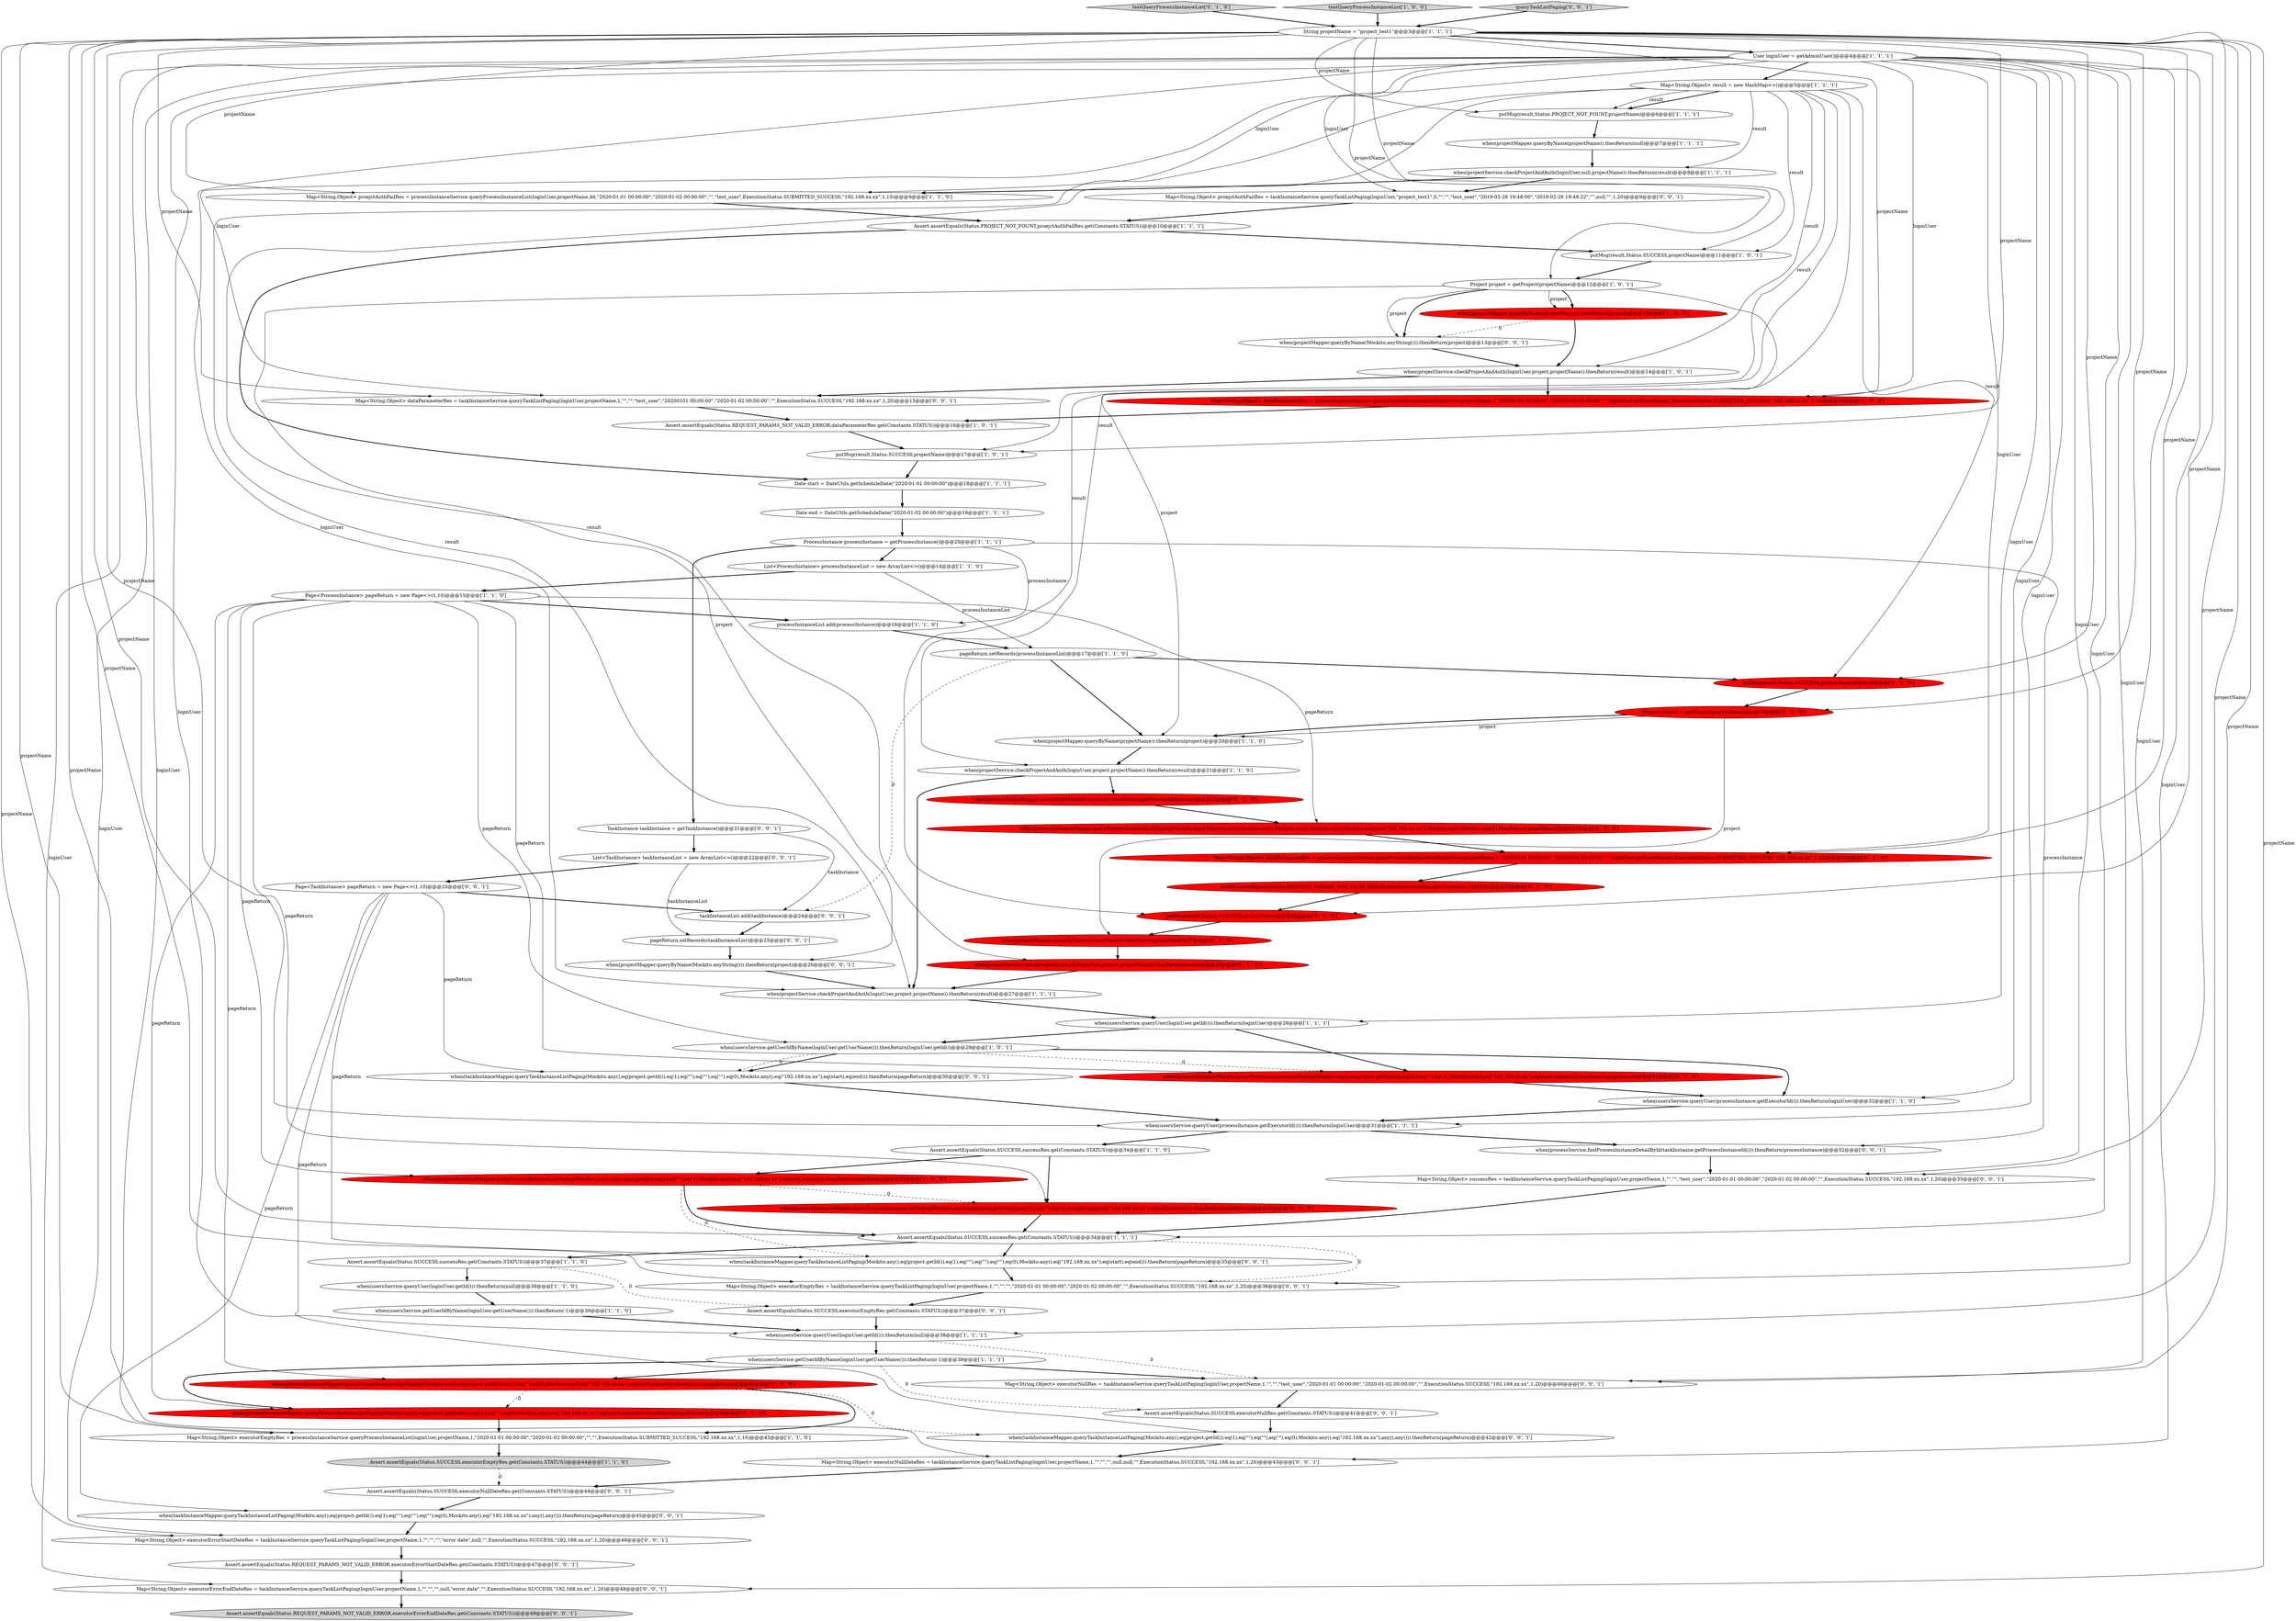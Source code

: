 digraph {
20 [style = filled, label = "when(usersService.queryUser(processInstance.getExecutorId())).thenReturn(loginUser)@@@31@@@['1', '1', '1']", fillcolor = white, shape = ellipse image = "AAA0AAABBB1BBB"];
4 [style = filled, label = "when(projectMapper.queryByName(projectName)).thenReturn(project)@@@13@@@['1', '0', '0']", fillcolor = red, shape = ellipse image = "AAA1AAABBB1BBB"];
30 [style = filled, label = "Map<String,Object> proejctAuthFailRes = processInstanceService.queryProcessInstanceList(loginUser,projectName,46,\"2020-01-01 00:00:00\",\"2020-01-02 00:00:00\",\"\",\"test_user\",ExecutionStatus.SUBMITTED_SUCCESS,\"192.168.xx.xx\",1,10)@@@9@@@['1', '1', '0']", fillcolor = white, shape = ellipse image = "AAA0AAABBB1BBB"];
49 [style = filled, label = "putMsg(result,Status.SUCCESS,projectName)@@@26@@@['0', '1', '0']", fillcolor = red, shape = ellipse image = "AAA1AAABBB2BBB"];
55 [style = filled, label = "pageReturn.setRecords(taskInstanceList)@@@25@@@['0', '0', '1']", fillcolor = white, shape = ellipse image = "AAA0AAABBB3BBB"];
44 [style = filled, label = "Map<String,Object> dataParameterRes = processInstanceService.queryProcessInstanceList(loginUser,projectName,1,\"20200101 00:00:00\",\"20200102 00:00:00\",\"\",loginUser.getUserName(),ExecutionStatus.SUBMITTED_SUCCESS,\"192.168.xx.xx\",1,10)@@@24@@@['0', '1', '0']", fillcolor = red, shape = ellipse image = "AAA1AAABBB2BBB"];
68 [style = filled, label = "when(projectMapper.queryByName(Mockito.anyString())).thenReturn(project)@@@13@@@['0', '0', '1']", fillcolor = white, shape = ellipse image = "AAA0AAABBB3BBB"];
10 [style = filled, label = "putMsg(result,Status.PROJECT_NOT_FOUNT,projectName)@@@6@@@['1', '1', '1']", fillcolor = white, shape = ellipse image = "AAA0AAABBB1BBB"];
70 [style = filled, label = "List<TaskInstance> taskInstanceList = new ArrayList<>()@@@22@@@['0', '0', '1']", fillcolor = white, shape = ellipse image = "AAA0AAABBB3BBB"];
62 [style = filled, label = "when(taskInstanceMapper.queryTaskInstanceListPaging(Mockito.any(),eq(project.getId()),eq(1),eq(\"\"),eq(\"\"),eq(\"\"),eq(0),Mockito.any(),eq(\"192.168.xx.xx\"),eq(start),eq(end))).thenReturn(pageReturn)@@@30@@@['0', '0', '1']", fillcolor = white, shape = ellipse image = "AAA0AAABBB3BBB"];
5 [style = filled, label = "processInstanceList.add(processInstance)@@@16@@@['1', '1', '0']", fillcolor = white, shape = ellipse image = "AAA0AAABBB1BBB"];
3 [style = filled, label = "User loginUser = getAdminUser()@@@4@@@['1', '1', '1']", fillcolor = white, shape = ellipse image = "AAA0AAABBB1BBB"];
16 [style = filled, label = "putMsg(result,Status.SUCCESS,projectName)@@@17@@@['1', '0', '1']", fillcolor = white, shape = ellipse image = "AAA0AAABBB1BBB"];
60 [style = filled, label = "Assert.assertEquals(Status.SUCCESS,executorNullDateRes.get(Constants.STATUS))@@@44@@@['0', '0', '1']", fillcolor = white, shape = ellipse image = "AAA0AAABBB3BBB"];
41 [style = filled, label = "when(projectMapper.queryByName(projectName)).thenReturn(project)@@@27@@@['0', '1', '0']", fillcolor = red, shape = ellipse image = "AAA1AAABBB2BBB"];
76 [style = filled, label = "Map<String,Object> dataParameterRes = taskInstanceService.queryTaskListPaging(loginUser,projectName,1,\"\",\"\",\"test_user\",\"20200101 00:00:00\",\"2020-01-02 00:00:00\",\"\",ExecutionStatus.SUCCESS,\"192.168.xx.xx\",1,20)@@@15@@@['0', '0', '1']", fillcolor = white, shape = ellipse image = "AAA0AAABBB3BBB"];
22 [style = filled, label = "Assert.assertEquals(Status.SUCCESS,successRes.get(Constants.STATUS))@@@34@@@['1', '1', '1']", fillcolor = white, shape = ellipse image = "AAA0AAABBB1BBB"];
56 [style = filled, label = "when(processService.findProcessInstanceDetailById(taskInstance.getProcessInstanceId())).thenReturn(processInstance)@@@32@@@['0', '0', '1']", fillcolor = white, shape = ellipse image = "AAA0AAABBB3BBB"];
27 [style = filled, label = "when(projectService.checkProjectAndAuth(loginUser,null,projectName)).thenReturn(result)@@@8@@@['1', '1', '1']", fillcolor = white, shape = ellipse image = "AAA0AAABBB1BBB"];
15 [style = filled, label = "Map<String,Object> dataParameterRes = processInstanceService.queryProcessInstanceList(loginUser,projectName,1,\"20200101 00:00:00\",\"20200102 00:00:00\",\"\",loginUser.getUserName(),ExecutionStatus.SUBMITTED_SUCCESS,\"192.168.xx.xx\",1,10)@@@15@@@['1', '0', '0']", fillcolor = red, shape = ellipse image = "AAA1AAABBB1BBB"];
7 [style = filled, label = "putMsg(result,Status.SUCCESS,projectName)@@@11@@@['1', '0', '1']", fillcolor = white, shape = ellipse image = "AAA0AAABBB1BBB"];
33 [style = filled, label = "when(projectMapper.queryByName(projectName)).thenReturn(project)@@@20@@@['1', '1', '0']", fillcolor = white, shape = ellipse image = "AAA0AAABBB1BBB"];
42 [style = filled, label = "Project project = getProject(projectName)@@@19@@@['0', '1', '0']", fillcolor = red, shape = ellipse image = "AAA1AAABBB2BBB"];
79 [style = filled, label = "Map<String,Object> executorEmptyRes = taskInstanceService.queryTaskListPaging(loginUser,projectName,1,\"\",\"\",\"\",\"2020-01-01 00:00:00\",\"2020-01-02 00:00:00\",\"\",ExecutionStatus.SUCCESS,\"192.168.xx.xx\",1,20)@@@36@@@['0', '0', '1']", fillcolor = white, shape = ellipse image = "AAA0AAABBB3BBB"];
25 [style = filled, label = "Map<String,Object> result = new HashMap<>()@@@5@@@['1', '1', '1']", fillcolor = white, shape = ellipse image = "AAA0AAABBB1BBB"];
35 [style = filled, label = "when(projectService.checkProjectAndAuth(loginUser,project,projectName)).thenReturn(result)@@@21@@@['1', '1', '0']", fillcolor = white, shape = ellipse image = "AAA0AAABBB1BBB"];
11 [style = filled, label = "Map<String,Object> executorEmptyRes = processInstanceService.queryProcessInstanceList(loginUser,projectName,1,\"2020-01-01 00:00:00\",\"2020-01-02 00:00:00\",\"\",\"\",ExecutionStatus.SUBMITTED_SUCCESS,\"192.168.xx.xx\",1,10)@@@43@@@['1', '1', '0']", fillcolor = white, shape = ellipse image = "AAA0AAABBB1BBB"];
47 [style = filled, label = "testQueryProcessInstanceList['0', '1', '0']", fillcolor = lightgray, shape = diamond image = "AAA0AAABBB2BBB"];
64 [style = filled, label = "Map<String,Object> proejctAuthFailRes = taskInstanceService.queryTaskListPaging(loginUser,\"project_test1\",0,\"\",\"\",\"test_user\",\"2019-02-26 19:48:00\",\"2019-02-26 19:48:22\",\"\",null,\"\",1,20)@@@9@@@['0', '0', '1']", fillcolor = white, shape = ellipse image = "AAA0AAABBB3BBB"];
61 [style = filled, label = "Map<String,Object> executorErrorStartDateRes = taskInstanceService.queryTaskListPaging(loginUser,projectName,1,\"\",\"\",\"\",\"error date\",null,\"\",ExecutionStatus.SUCCESS,\"192.168.xx.xx\",1,20)@@@46@@@['0', '0', '1']", fillcolor = white, shape = ellipse image = "AAA0AAABBB3BBB"];
8 [style = filled, label = "when(usersService.getUserIdByName(loginUser.getUserName())).thenReturn(-1)@@@39@@@['1', '1', '1']", fillcolor = white, shape = ellipse image = "AAA0AAABBB1BBB"];
65 [style = filled, label = "Assert.assertEquals(Status.REQUEST_PARAMS_NOT_VALID_ERROR,executorErrorStartDateRes.get(Constants.STATUS))@@@47@@@['0', '0', '1']", fillcolor = white, shape = ellipse image = "AAA0AAABBB3BBB"];
58 [style = filled, label = "Map<String,Object> executorErrorEndDateRes = taskInstanceService.queryTaskListPaging(loginUser,projectName,1,\"\",\"\",\"\",null,\"error date\",\"\",ExecutionStatus.SUCCESS,\"192.168.xx.xx\",1,20)@@@48@@@['0', '0', '1']", fillcolor = white, shape = ellipse image = "AAA0AAABBB3BBB"];
74 [style = filled, label = "Assert.assertEquals(Status.REQUEST_PARAMS_NOT_VALID_ERROR,executorErrorEndDateRes.get(Constants.STATUS))@@@49@@@['0', '0', '1']", fillcolor = lightgray, shape = ellipse image = "AAA0AAABBB3BBB"];
18 [style = filled, label = "Assert.assertEquals(Status.SUCCESS,successRes.get(Constants.STATUS))@@@34@@@['1', '1', '0']", fillcolor = white, shape = ellipse image = "AAA0AAABBB1BBB"];
69 [style = filled, label = "TaskInstance taskInstance = getTaskInstance()@@@21@@@['0', '0', '1']", fillcolor = white, shape = ellipse image = "AAA0AAABBB3BBB"];
0 [style = filled, label = "when(usersService.queryUser(loginUser.getId())).thenReturn(null)@@@38@@@['1', '1', '0']", fillcolor = white, shape = ellipse image = "AAA0AAABBB1BBB"];
39 [style = filled, label = "when(usersService.getUserIdByName(loginUser.getUserName())).thenReturn(-1)@@@39@@@['1', '1', '0']", fillcolor = white, shape = ellipse image = "AAA0AAABBB1BBB"];
17 [style = filled, label = "when(projectService.checkProjectAndAuth(loginUser,project,projectName)).thenReturn(result)@@@14@@@['1', '0', '1']", fillcolor = white, shape = ellipse image = "AAA0AAABBB1BBB"];
38 [style = filled, label = "when(usersService.queryUser(processInstance.getExecutorId())).thenReturn(loginUser)@@@32@@@['1', '1', '0']", fillcolor = white, shape = ellipse image = "AAA0AAABBB1BBB"];
6 [style = filled, label = "when(usersService.queryUser(loginUser.getId())).thenReturn(null)@@@38@@@['1', '1', '1']", fillcolor = white, shape = ellipse image = "AAA0AAABBB1BBB"];
34 [style = filled, label = "when(usersService.getUserIdByName(loginUser.getUserName())).thenReturn(loginUser.getId())@@@29@@@['1', '0', '1']", fillcolor = white, shape = ellipse image = "AAA0AAABBB1BBB"];
9 [style = filled, label = "String projectName = \"project_test1\"@@@3@@@['1', '1', '1']", fillcolor = white, shape = ellipse image = "AAA0AAABBB1BBB"];
51 [style = filled, label = "when(processInstanceMapper.queryProcessInstanceListPaging(Mockito.any(),eq(project.getCode()),eq(1L),eq(\"\"),eq(0),Mockito.any(),eq(\"192.168.xx.xx\"),eq(start),eq(end))).thenReturn(pageReturn)@@@42@@@['0', '1', '0']", fillcolor = red, shape = ellipse image = "AAA1AAABBB2BBB"];
14 [style = filled, label = "Assert.assertEquals(Status.PROJECT_NOT_FOUNT,proejctAuthFailRes.get(Constants.STATUS))@@@10@@@['1', '1', '1']", fillcolor = white, shape = ellipse image = "AAA0AAABBB1BBB"];
57 [style = filled, label = "Assert.assertEquals(Status.SUCCESS,executorEmptyRes.get(Constants.STATUS))@@@37@@@['0', '0', '1']", fillcolor = white, shape = ellipse image = "AAA0AAABBB3BBB"];
52 [style = filled, label = "when(processDefineMapper.selectById(Mockito.anyInt())).thenReturn(getProcessDefinition())@@@22@@@['0', '1', '0']", fillcolor = red, shape = ellipse image = "AAA1AAABBB2BBB"];
13 [style = filled, label = "Page<ProcessInstance> pageReturn = new Page<>(1,10)@@@15@@@['1', '1', '0']", fillcolor = white, shape = ellipse image = "AAA0AAABBB1BBB"];
28 [style = filled, label = "when(projectService.checkProjectAndAuth(loginUser,project,projectName)).thenReturn(result)@@@27@@@['1', '1', '1']", fillcolor = white, shape = ellipse image = "AAA0AAABBB1BBB"];
50 [style = filled, label = "when(processInstanceMapper.queryProcessInstanceListPaging(Mockito.any(),eq(project.getCode()),eq(1L),eq(\"\"),eq(-1),Mockito.any(),eq(\"192.168.xx.xx\"),eq(null),eq(null))).thenReturn(pageReturn)@@@35@@@['0', '1', '0']", fillcolor = red, shape = ellipse image = "AAA1AAABBB2BBB"];
19 [style = filled, label = "when(processInstanceMapper.queryProcessInstanceListPaging(Mockito.any(),eq(project.getId()),eq(1),eq(\"\"),eq(-1),Mockito.any(),eq(\"192.168.xx.xx\"),eq(null),eq(null))).thenReturn(pageReturn)@@@33@@@['1', '0', '0']", fillcolor = red, shape = ellipse image = "AAA1AAABBB1BBB"];
37 [style = filled, label = "ProcessInstance processInstance = getProcessInstance()@@@20@@@['1', '1', '1']", fillcolor = white, shape = ellipse image = "AAA0AAABBB1BBB"];
73 [style = filled, label = "when(taskInstanceMapper.queryTaskInstanceListPaging(Mockito.any(),eq(project.getId()),eq(1),eq(\"\"),eq(\"\"),eq(\"\"),eq(0),Mockito.any(),eq(\"192.168.xx.xx\"),any(),any())).thenReturn(pageReturn)@@@42@@@['0', '0', '1']", fillcolor = white, shape = ellipse image = "AAA0AAABBB3BBB"];
2 [style = filled, label = "when(usersService.queryUser(loginUser.getId())).thenReturn(loginUser)@@@28@@@['1', '1', '1']", fillcolor = white, shape = ellipse image = "AAA0AAABBB1BBB"];
12 [style = filled, label = "Date end = DateUtils.getScheduleDate(\"2020-01-02 00:00:00\")@@@19@@@['1', '1', '1']", fillcolor = white, shape = ellipse image = "AAA0AAABBB1BBB"];
77 [style = filled, label = "taskInstanceList.add(taskInstance)@@@24@@@['0', '0', '1']", fillcolor = white, shape = ellipse image = "AAA0AAABBB3BBB"];
46 [style = filled, label = "Assert.assertEquals(Status.REQUEST_PARAMS_NOT_VALID_ERROR,dataParameterRes.get(Constants.STATUS))@@@25@@@['0', '1', '0']", fillcolor = red, shape = ellipse image = "AAA1AAABBB2BBB"];
67 [style = filled, label = "when(projectMapper.queryByName(Mockito.anyString())).thenReturn(project)@@@26@@@['0', '0', '1']", fillcolor = white, shape = ellipse image = "AAA0AAABBB3BBB"];
1 [style = filled, label = "Project project = getProject(projectName)@@@12@@@['1', '0', '1']", fillcolor = white, shape = ellipse image = "AAA0AAABBB1BBB"];
21 [style = filled, label = "Date start = DateUtils.getScheduleDate(\"2020-01-01 00:00:00\")@@@18@@@['1', '1', '1']", fillcolor = white, shape = ellipse image = "AAA0AAABBB1BBB"];
63 [style = filled, label = "Assert.assertEquals(Status.SUCCESS,executorNullRes.get(Constants.STATUS))@@@41@@@['0', '0', '1']", fillcolor = white, shape = ellipse image = "AAA0AAABBB3BBB"];
71 [style = filled, label = "Map<String,Object> executorNullDateRes = taskInstanceService.queryTaskListPaging(loginUser,projectName,1,\"\",\"\",\"\",null,null,\"\",ExecutionStatus.SUCCESS,\"192.168.xx.xx\",1,20)@@@43@@@['0', '0', '1']", fillcolor = white, shape = ellipse image = "AAA0AAABBB3BBB"];
53 [style = filled, label = "when(projectService.checkProjectAndAuth(loginUser,project,projectName)).thenReturn(result)@@@28@@@['0', '1', '0']", fillcolor = red, shape = ellipse image = "AAA1AAABBB2BBB"];
59 [style = filled, label = "Map<String,Object> executorNullRes = taskInstanceService.queryTaskListPaging(loginUser,projectName,1,\"\",\"\",\"test_user\",\"2020-01-01 00:00:00\",\"2020-01-02 00:00:00\",\"\",ExecutionStatus.SUCCESS,\"192.168.xx.xx\",1,20)@@@40@@@['0', '0', '1']", fillcolor = white, shape = ellipse image = "AAA0AAABBB3BBB"];
40 [style = filled, label = "testQueryProcessInstanceList['1', '0', '0']", fillcolor = lightgray, shape = diamond image = "AAA0AAABBB1BBB"];
23 [style = filled, label = "pageReturn.setRecords(processInstanceList)@@@17@@@['1', '1', '0']", fillcolor = white, shape = ellipse image = "AAA0AAABBB1BBB"];
36 [style = filled, label = "List<ProcessInstance> processInstanceList = new ArrayList<>()@@@14@@@['1', '1', '0']", fillcolor = white, shape = ellipse image = "AAA0AAABBB1BBB"];
43 [style = filled, label = "when(processInstanceMapper.queryProcessInstanceListPaging(Mockito.any(),Mockito.any(),Mockito.any(),Mockito.any(),Mockito.any(),Mockito.any(),eq(\"192.168.xx.xx\"),Mockito.any(),Mockito.any())).thenReturn(pageReturn)@@@23@@@['0', '1', '0']", fillcolor = red, shape = ellipse image = "AAA1AAABBB2BBB"];
45 [style = filled, label = "when(processInstanceMapper.queryProcessInstanceListPaging(Mockito.any(),eq(project.getCode()),eq(1L),eq(\"\"),eq(-1),Mockito.any(),eq(\"192.168.xx.xx\"),eq(start),eq(end))).thenReturn(pageReturn)@@@31@@@['0', '1', '0']", fillcolor = red, shape = ellipse image = "AAA1AAABBB2BBB"];
66 [style = filled, label = "Map<String,Object> successRes = taskInstanceService.queryTaskListPaging(loginUser,projectName,1,\"\",\"\",\"test_user\",\"2020-01-01 00:00:00\",\"2020-01-02 00:00:00\",\"\",ExecutionStatus.SUCCESS,\"192.168.xx.xx\",1,20)@@@33@@@['0', '0', '1']", fillcolor = white, shape = ellipse image = "AAA0AAABBB3BBB"];
75 [style = filled, label = "queryTaskListPaging['0', '0', '1']", fillcolor = lightgray, shape = diamond image = "AAA0AAABBB3BBB"];
31 [style = filled, label = "Assert.assertEquals(Status.SUCCESS,executorEmptyRes.get(Constants.STATUS))@@@44@@@['1', '1', '0']", fillcolor = lightgray, shape = ellipse image = "AAA0AAABBB1BBB"];
72 [style = filled, label = "when(taskInstanceMapper.queryTaskInstanceListPaging(Mockito.any(),eq(project.getId()),eq(1),eq(\"\"),eq(\"\"),eq(\"\"),eq(0),Mockito.any(),eq(\"192.168.xx.xx\"),any(),any())).thenReturn(pageReturn)@@@45@@@['0', '0', '1']", fillcolor = white, shape = ellipse image = "AAA0AAABBB3BBB"];
78 [style = filled, label = "Page<TaskInstance> pageReturn = new Page<>(1,10)@@@23@@@['0', '0', '1']", fillcolor = white, shape = ellipse image = "AAA0AAABBB3BBB"];
54 [style = filled, label = "when(taskInstanceMapper.queryTaskInstanceListPaging(Mockito.any(),eq(project.getId()),eq(1),eq(\"\"),eq(\"\"),eq(\"\"),eq(0),Mockito.any(),eq(\"192.168.xx.xx\"),eq(start),eq(end))).thenReturn(pageReturn)@@@35@@@['0', '0', '1']", fillcolor = white, shape = ellipse image = "AAA0AAABBB3BBB"];
32 [style = filled, label = "Assert.assertEquals(Status.REQUEST_PARAMS_NOT_VALID_ERROR,dataParameterRes.get(Constants.STATUS))@@@16@@@['1', '0', '1']", fillcolor = white, shape = ellipse image = "AAA0AAABBB1BBB"];
29 [style = filled, label = "when(processInstanceMapper.queryProcessInstanceListPaging(Mockito.any(),eq(project.getId()),eq(1),eq(\"\"),eq(0),Mockito.any(),eq(\"192.168.xx.xx\"),eq(start),eq(end))).thenReturn(pageReturn)@@@40@@@['1', '0', '0']", fillcolor = red, shape = ellipse image = "AAA1AAABBB1BBB"];
26 [style = filled, label = "when(projectMapper.queryByName(projectName)).thenReturn(null)@@@7@@@['1', '1', '1']", fillcolor = white, shape = ellipse image = "AAA0AAABBB1BBB"];
24 [style = filled, label = "Assert.assertEquals(Status.SUCCESS,successRes.get(Constants.STATUS))@@@37@@@['1', '1', '0']", fillcolor = white, shape = ellipse image = "AAA0AAABBB1BBB"];
48 [style = filled, label = "putMsg(result,Status.SUCCESS,projectName)@@@18@@@['0', '1', '0']", fillcolor = red, shape = ellipse image = "AAA1AAABBB2BBB"];
47->9 [style = bold, label=""];
67->28 [style = bold, label=""];
3->71 [style = solid, label="loginUser"];
50->22 [style = bold, label=""];
9->71 [style = solid, label="projectName"];
70->55 [style = solid, label="taskInstanceList"];
78->73 [style = solid, label="pageReturn"];
39->6 [style = bold, label=""];
8->51 [style = bold, label=""];
13->45 [style = solid, label="pageReturn"];
71->60 [style = bold, label=""];
25->53 [style = solid, label="result"];
78->62 [style = solid, label="pageReturn"];
78->72 [style = solid, label="pageReturn"];
22->79 [style = dashed, label="0"];
14->7 [style = bold, label=""];
1->68 [style = bold, label=""];
3->2 [style = solid, label="loginUser"];
44->46 [style = bold, label=""];
63->73 [style = bold, label=""];
23->33 [style = bold, label=""];
25->28 [style = solid, label="result"];
45->38 [style = bold, label=""];
25->17 [style = solid, label="result"];
13->50 [style = solid, label="pageReturn"];
73->71 [style = bold, label=""];
9->76 [style = solid, label="projectName"];
30->14 [style = bold, label=""];
25->10 [style = bold, label=""];
3->76 [style = solid, label="loginUser"];
3->28 [style = solid, label="loginUser"];
43->44 [style = bold, label=""];
51->11 [style = bold, label=""];
9->20 [style = solid, label="projectName"];
9->44 [style = solid, label="projectName"];
1->33 [style = solid, label="project"];
1->4 [style = bold, label=""];
7->1 [style = bold, label=""];
37->36 [style = bold, label=""];
5->23 [style = bold, label=""];
19->54 [style = dashed, label="0"];
24->0 [style = bold, label=""];
9->15 [style = solid, label="projectName"];
27->30 [style = bold, label=""];
9->7 [style = solid, label="projectName"];
2->34 [style = bold, label=""];
79->57 [style = bold, label=""];
18->19 [style = bold, label=""];
78->54 [style = solid, label="pageReturn"];
76->32 [style = bold, label=""];
9->11 [style = solid, label="projectName"];
10->26 [style = bold, label=""];
9->79 [style = solid, label="projectName"];
12->37 [style = bold, label=""];
9->10 [style = solid, label="projectName"];
35->52 [style = bold, label=""];
23->48 [style = bold, label=""];
62->20 [style = bold, label=""];
18->50 [style = bold, label=""];
41->53 [style = bold, label=""];
35->28 [style = bold, label=""];
20->18 [style = bold, label=""];
6->59 [style = dashed, label="0"];
26->27 [style = bold, label=""];
25->16 [style = solid, label="result"];
17->76 [style = bold, label=""];
36->23 [style = solid, label="processInstanceList"];
72->61 [style = bold, label=""];
34->62 [style = bold, label=""];
59->63 [style = bold, label=""];
57->6 [style = bold, label=""];
17->15 [style = bold, label=""];
13->5 [style = bold, label=""];
49->41 [style = bold, label=""];
27->64 [style = bold, label=""];
25->7 [style = solid, label="result"];
29->51 [style = dashed, label="0"];
22->54 [style = bold, label=""];
25->10 [style = solid, label="result"];
34->38 [style = bold, label=""];
64->14 [style = bold, label=""];
3->66 [style = solid, label="loginUser"];
69->77 [style = solid, label="taskInstance"];
24->57 [style = dashed, label="0"];
19->22 [style = bold, label=""];
70->78 [style = bold, label=""];
9->16 [style = solid, label="projectName"];
68->17 [style = bold, label=""];
14->21 [style = bold, label=""];
29->11 [style = bold, label=""];
9->30 [style = solid, label="projectName"];
0->39 [style = bold, label=""];
75->9 [style = bold, label=""];
9->61 [style = solid, label="projectName"];
38->20 [style = bold, label=""];
9->58 [style = solid, label="projectName"];
25->27 [style = solid, label="result"];
4->17 [style = bold, label=""];
13->29 [style = solid, label="pageReturn"];
29->73 [style = dashed, label="0"];
25->48 [style = solid, label="result"];
61->65 [style = bold, label=""];
13->43 [style = solid, label="pageReturn"];
3->61 [style = solid, label="loginUser"];
13->34 [style = solid, label="pageReturn"];
9->48 [style = solid, label="projectName"];
1->4 [style = solid, label="project"];
40->9 [style = bold, label=""];
9->59 [style = solid, label="projectName"];
8->59 [style = bold, label=""];
3->30 [style = solid, label="loginUser"];
32->16 [style = bold, label=""];
56->66 [style = bold, label=""];
34->45 [style = dashed, label="0"];
13->51 [style = solid, label="pageReturn"];
3->59 [style = solid, label="loginUser"];
42->33 [style = solid, label="project"];
21->12 [style = bold, label=""];
25->35 [style = solid, label="result"];
11->31 [style = bold, label=""];
3->11 [style = solid, label="loginUser"];
52->43 [style = bold, label=""];
3->38 [style = solid, label="loginUser"];
36->13 [style = bold, label=""];
8->63 [style = dashed, label="0"];
60->72 [style = bold, label=""];
25->49 [style = solid, label="result"];
58->74 [style = bold, label=""];
37->69 [style = bold, label=""];
3->79 [style = solid, label="loginUser"];
31->60 [style = dashed, label="0"];
2->45 [style = bold, label=""];
9->3 [style = bold, label=""];
77->55 [style = bold, label=""];
55->67 [style = bold, label=""];
37->56 [style = solid, label="processInstance"];
3->44 [style = solid, label="loginUser"];
1->67 [style = solid, label="project"];
19->50 [style = dashed, label="0"];
4->68 [style = dashed, label="0"];
53->28 [style = bold, label=""];
66->22 [style = bold, label=""];
3->58 [style = solid, label="loginUser"];
9->42 [style = solid, label="projectName"];
33->35 [style = bold, label=""];
1->68 [style = solid, label="project"];
9->22 [style = solid, label="projectName"];
20->56 [style = bold, label=""];
54->79 [style = bold, label=""];
3->20 [style = solid, label="loginUser"];
9->6 [style = solid, label="projectName"];
3->25 [style = bold, label=""];
46->49 [style = bold, label=""];
9->49 [style = solid, label="projectName"];
42->33 [style = bold, label=""];
48->42 [style = bold, label=""];
9->66 [style = solid, label="projectName"];
78->77 [style = bold, label=""];
28->2 [style = bold, label=""];
65->58 [style = bold, label=""];
13->19 [style = solid, label="pageReturn"];
23->77 [style = dashed, label="0"];
3->6 [style = solid, label="loginUser"];
16->21 [style = bold, label=""];
37->5 [style = solid, label="processInstance"];
6->8 [style = bold, label=""];
34->62 [style = dashed, label="0"];
3->15 [style = solid, label="loginUser"];
69->70 [style = bold, label=""];
22->24 [style = bold, label=""];
42->41 [style = solid, label="project"];
15->32 [style = bold, label=""];
3->64 [style = solid, label="loginUser"];
9->1 [style = solid, label="projectName"];
8->29 [style = bold, label=""];
3->22 [style = solid, label="loginUser"];
}
